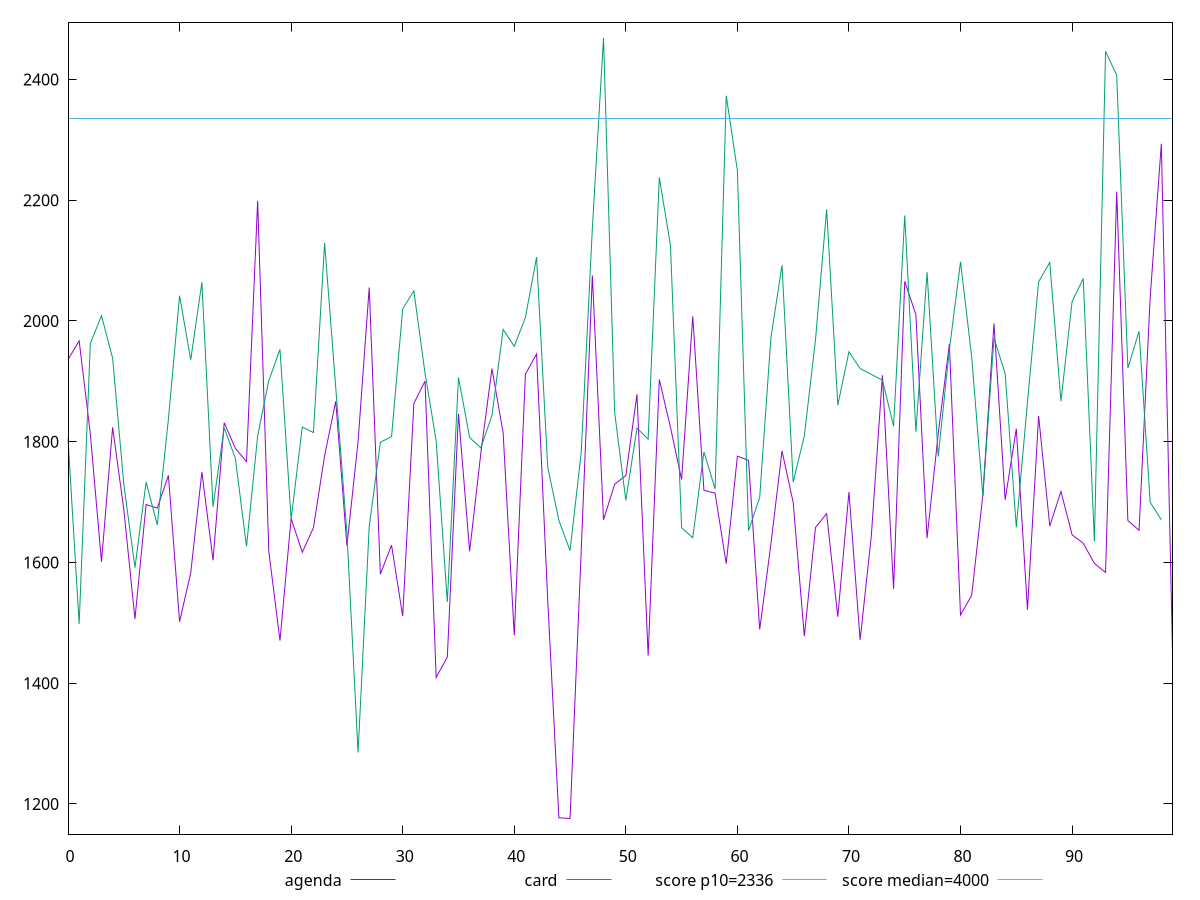 reset

$agenda <<EOF
0 1935.9835
1 1967.1205
2 1813.1704999999997
3 1601.144
4 1823.7759999999998
5 1688.1119999999999
6 1506.4620000000002
7 1695.8775
8 1689.9945
9 1744.128
10 1502.0369999999998
11 1582.6050000000002
12 1749.9340000000002
13 1603.554
14 1831.4629999999997
15 1789.0100000000002
16 1766.9679999999998
17 2198.955
18 1618.1130000000003
19 1470.579
20 1673.0965
21 1616.709
22 1657.5235000000002
23 1776.8850000000002
24 1867.0625
25 1627.846
26 1800.0569999999998
27 2055.4130000000005
28 1580.655
29 1628.655
30 1511.1929999999998
31 1863.3924999999997
32 1900.3089999999997
33 1409.5880000000002
34 1443.2779999999998
35 1846.345
36 1618.3605000000002
37 1780.2085
38 1921.0475000000001
39 1815.1235
40 1479.219
41 1911.8529999999998
42 1945.2440000000001
43 1537.2060000000001
44 1177.08
45 1175.8739999999998
46 1619.0640000000003
47 2075.4725
48 1670.6460000000002
49 1729.6050000000002
50 1743.9935000000005
51 1878.395
52 1445.8740000000003
53 1903.07
54 1823.89
55 1737.4095000000002
56 2007.723
57 1719.372
58 1714.805
59 1597.862
60 1776.076
61 1769.1750000000002
62 1489.122
63 1629.7355000000002
64 1784.7424999999998
65 1699.395
66 1477.8359999999998
67 1657.8839999999998
68 1680.8775
69 1510.035
70 1716.702
71 1471.758
72 1643.073
73 1910.0525000000002
74 1556.253
75 2065.6215
76 2010.2809999999997
77 1640.152
78 1812.8925
79 1961.799
80 1512.879
81 1545.6180000000004
82 1711.0790000000002
83 1995.732
84 1703.8939999999998
85 1821.466
86 1521.666
87 1842.6300000000003
88 1660.2869999999998
89 1717.677
90 1645.905
91 1631.844
92 1598.394
93 1583.49
94 2214.277
95 1669.4365000000003
96 1653.248
97 2038.94
98 2293.4525000000003
99 1452.408
EOF

$card <<EOF
0 1805.6889999999999
1 1498.3520000000003
2 1962.4499999999998
3 2008.7615
4 1938.3700000000001
5 1730.024
6 1591.3579999999997
7 1733.2650000000003
8 1662.446
9 1837.4710000000002
10 2041.9055000000003
11 1935.65
12 2063.994
13 1692.3909999999996
14 1823.0024999999998
15 1772.5469999999998
16 1626.4139999999998
17 1809.6720000000005
18 1901.2139999999995
19 1953.0550000000003
20 1671.7920000000004
21 1824.29
22 1815.1840000000002
23 2129.0215
24 1889.5194999999999
25 1648.8960000000002
26 1285.1309999999999
27 1659.759
28 1799.1315000000004
29 1808.394
30 2019.884
31 2049.8775
32 1913.6550000000002
33 1801.7000000000003
34 1534.692
35 1906.295
36 1806.8799999999999
37 1789.791
38 1843.1675
39 1986.0290000000002
40 1957.9825
41 2005.955
42 2105.7084999999997
43 1757.618
44 1669.6080000000002
45 1619.7319999999997
46 1781.8379999999997
47 2153.4790000000003
48 2468.8275
49 1848.15
50 1702.9399999999998
51 1822.4250000000002
52 1804.1686500000003
53 2237.7690000000002
54 2125.1125
55 1657.516
56 1640.94
57 1783.1490000000001
58 1721.823
59 2372.97
60 2249.1075
61 1652.7209999999998
62 1707.8999999999999
63 1971.5900000000001
64 2092.525
65 1732.8494999999996
66 1809.92
67 1968.4866
68 2185.0924999999997
69 1860.65
70 1948.8929999999996
71 1921.1100000000001
72 1911.5425
73 1901.7780000000002
74 1825.8539999999998
75 2174.635
76 1816.5224999999998
77 2080.8015000000005
78 1775.592
79 1952.482
80 2097.8399999999997
81 1940.729
82 1710.0810000000001
83 1971.773
84 1912.8779999999997
85 1658.3759999999997
86 1865.2350000000001
87 2064.8925
88 2096.99
89 1867.1125000000002
90 2031.96
91 2070.2725
92 1634.964
93 2446.6175000000003
94 2406.9550000000004
95 1921.9450000000002
96 1982.9525
97 1699.6620000000003
98 1670.715
EOF

set key outside below
set xrange [0:99]
set yrange [1150.0149299999998:2494.68657]
set trange [1150.0149299999998:2494.68657]
set terminal svg size 640, 520 enhanced background rgb 'white'
set output "reports/report_00027_2021-02-24T12-40-31.850Z/first-contentful-paint/comparison/line/1_vs_2.svg"

plot $agenda title "agenda" with line, \
     $card title "card" with line, \
     2336 title "score p10=2336", \
     4000 title "score median=4000"

reset
